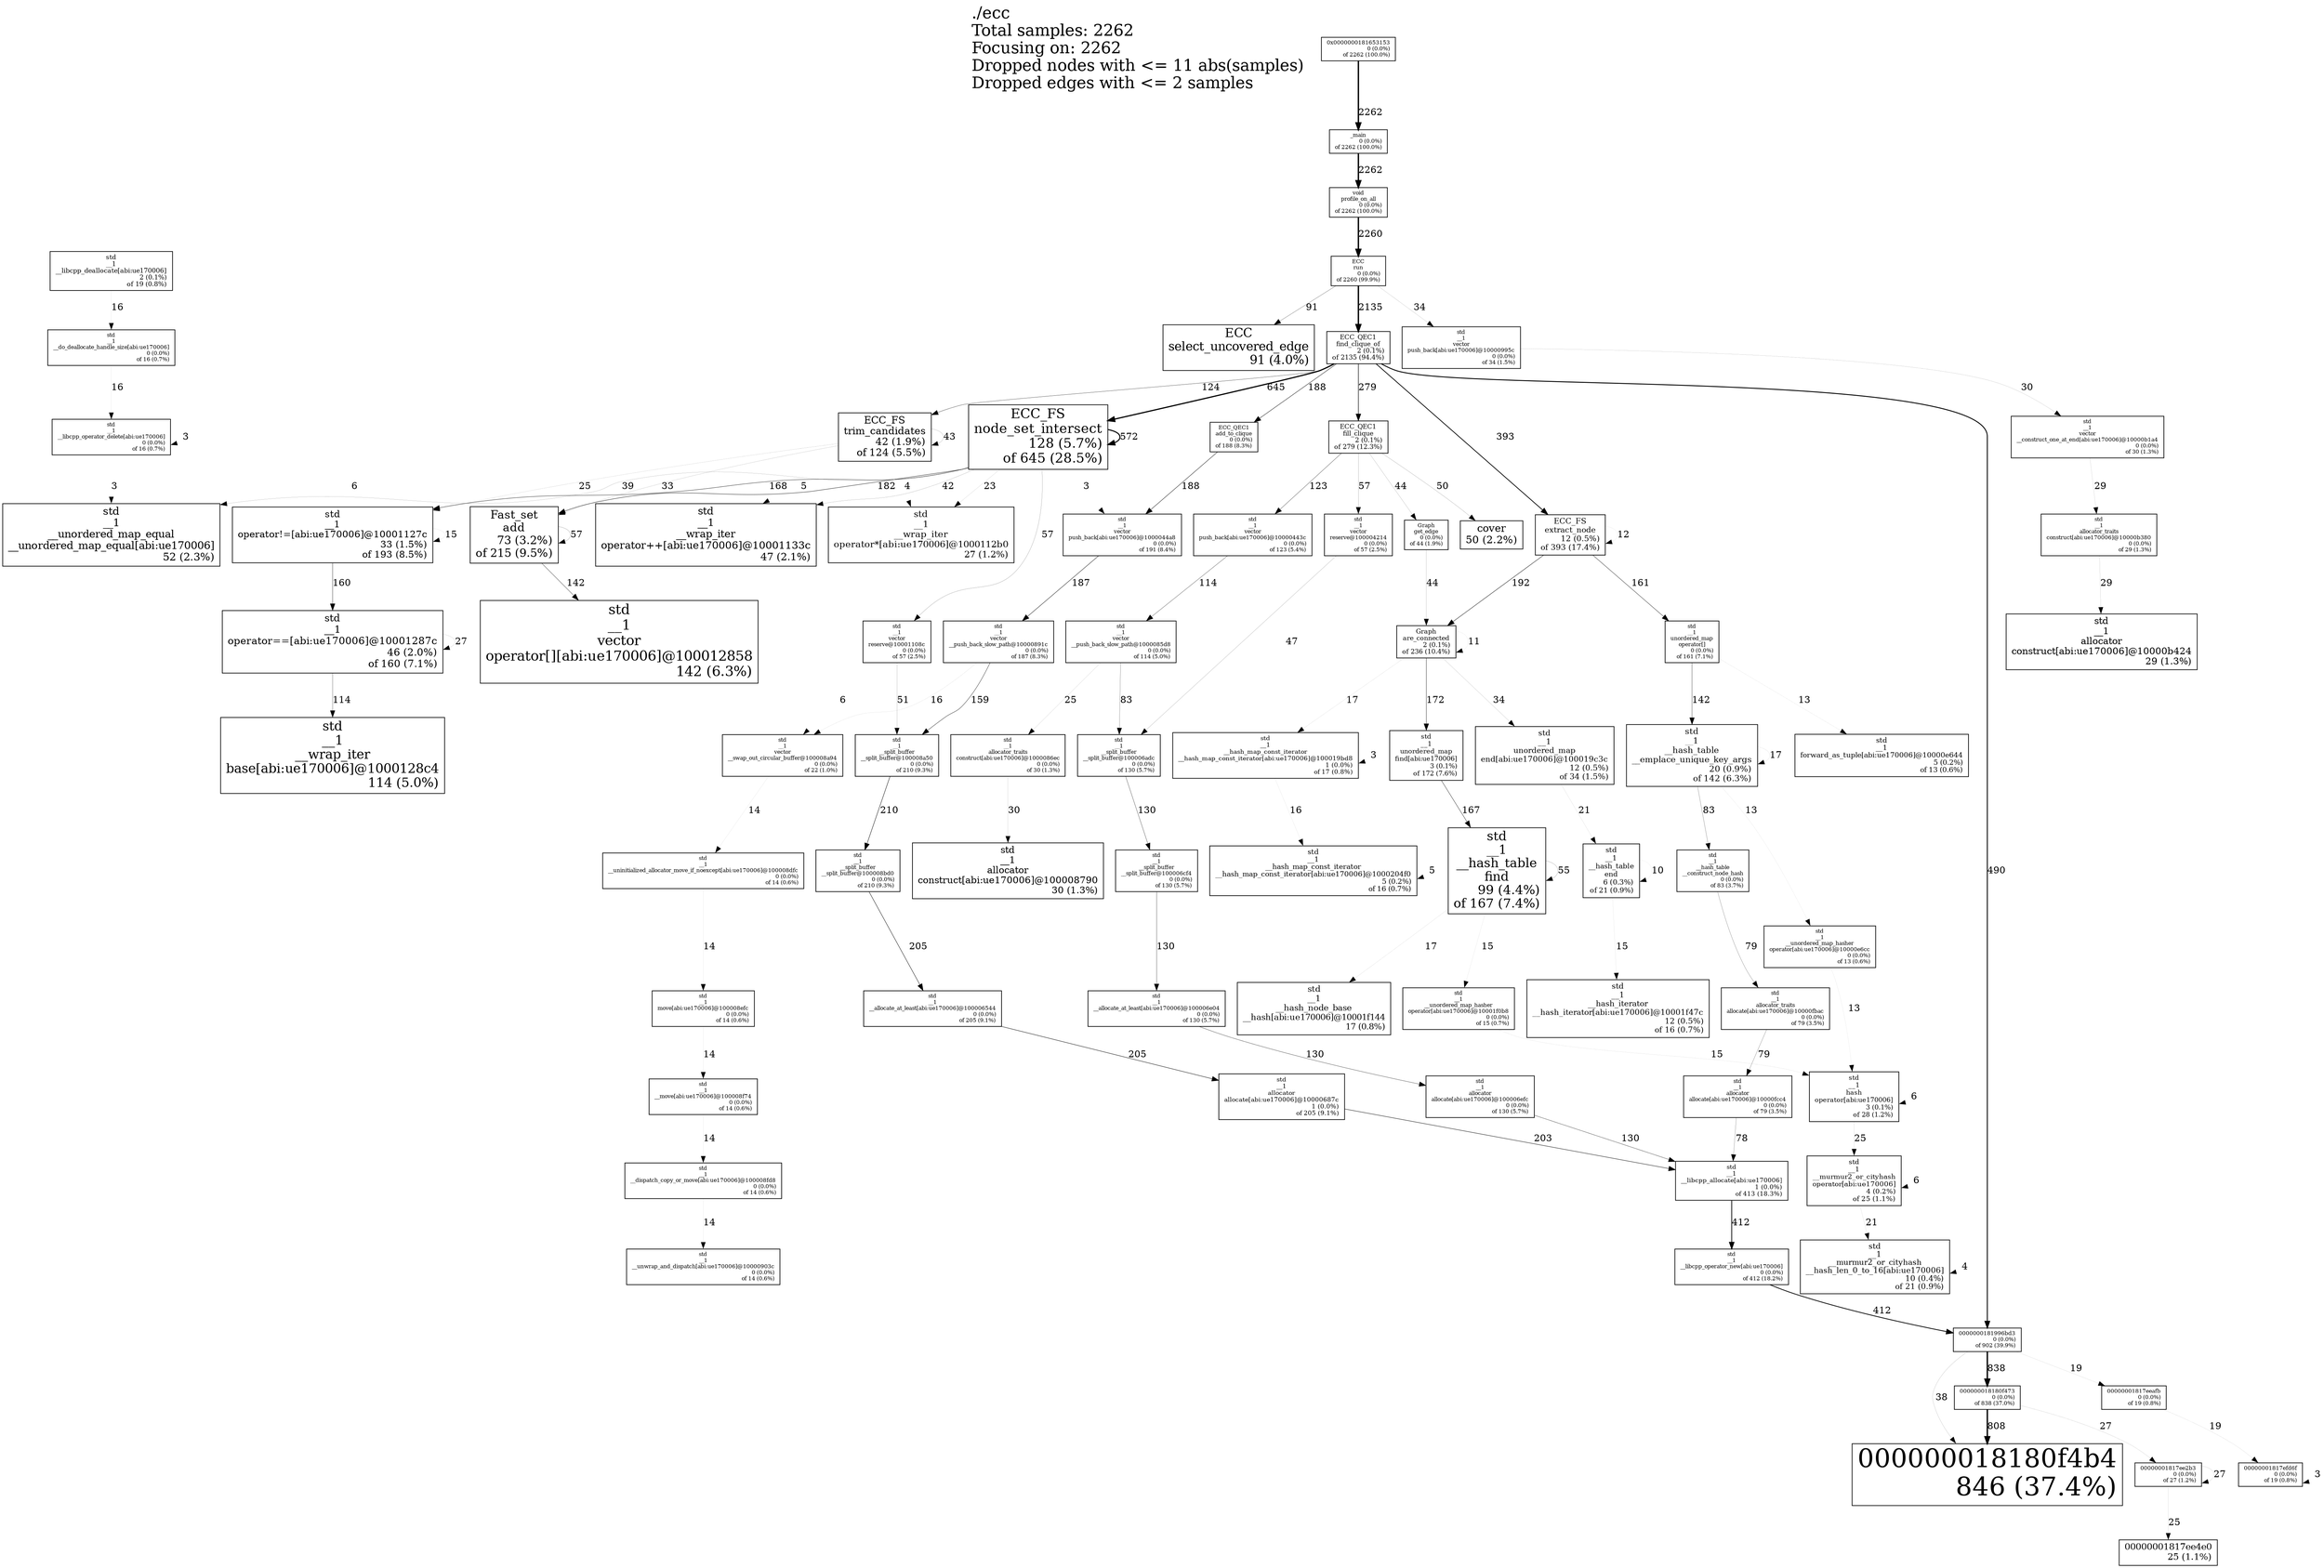 digraph "./ecc; 2262 samples" {
node [width=0.375,height=0.25];
Legend [shape=box,fontsize=24,shape=plaintext,label="./ecc\lTotal samples: 2262\lFocusing on: 2262\lDropped nodes with <= 11 abs(samples)\lDropped edges with <= 2 samples\l"];
N1 [label="0x0000000181653153\n0 (0.0%)\rof 2262 (100.0%)\r",shape=box,fontsize=8.0];
N2 [label="_main\n0 (0.0%)\rof 2262 (100.0%)\r",shape=box,fontsize=8.0];
N3 [label="void\nprofile_on_all\n0 (0.0%)\rof 2262 (100.0%)\r",shape=box,fontsize=8.0];
N4 [label="ECC\nrun\n0 (0.0%)\rof 2260 (99.9%)\r",shape=box,fontsize=8.0];
N5 [label="ECC_QEC1\nfind_clique_of\n2 (0.1%)\rof 2135 (94.4%)\r",shape=box,fontsize=9.5];
N6 [label="0000000181996bd3\n0 (0.0%)\rof 902 (39.9%)\r",shape=box,fontsize=8.0];
N7 [label="000000018180f4b4\n846 (37.4%)\r",shape=box,fontsize=38.6];
N8 [label="000000018180f473\n0 (0.0%)\rof 838 (37.0%)\r",shape=box,fontsize=8.0];
N9 [label="ECC_FS\nnode_set_intersect\n128 (5.7%)\rof 645 (28.5%)\r",shape=box,fontsize=19.9];
N10 [label="std\n__1\n__libcpp_allocate[abi:ue170006]\n1 (0.0%)\rof 413 (18.3%)\r",shape=box,fontsize=9.1];
N11 [label="std\n__1\n__libcpp_operator_new[abi:ue170006]\n0 (0.0%)\rof 412 (18.2%)\r",shape=box,fontsize=8.0];
N12 [label="ECC_FS\nextract_node\n12 (0.5%)\rof 393 (17.4%)\r",shape=box,fontsize=11.6];
N13 [label="ECC_QEC1\nfill_clique\n2 (0.1%)\rof 279 (12.3%)\r",shape=box,fontsize=9.5];
N14 [label="Graph\nare_connected\n2 (0.1%)\rof 236 (10.4%)\r",shape=box,fontsize=9.5];
N15 [label="Fast_set\nadd\n73 (3.2%)\rof 215 (9.5%)\r",shape=box,fontsize=17.0];
N16 [label="std\n__1\n__split_buffer\n__split_buffer@100008a50\n0 (0.0%)\rof 210 (9.3%)\r",shape=box,fontsize=8.0];
N17 [label="std\n__1\n__split_buffer\n__split_buffer@100008bd0\n0 (0.0%)\rof 210 (9.3%)\r",shape=box,fontsize=8.0];
N18 [label="std\n__1\n__allocate_at_least[abi:ue170006]@100006544\n0 (0.0%)\rof 205 (9.1%)\r",shape=box,fontsize=8.0];
N19 [label="std\n__1\nallocator\nallocate[abi:ue170006]@10000687c\n1 (0.0%)\rof 205 (9.1%)\r",shape=box,fontsize=9.1];
N20 [label="std\n__1\noperator!=[abi:ue170006]@10001127c\n33 (1.5%)\rof 193 (8.5%)\r",shape=box,fontsize=14.0];
N21 [label="std\n__1\nvector\npush_back[abi:ue170006]@1000044a8\n0 (0.0%)\rof 191 (8.4%)\r",shape=box,fontsize=8.0];
N22 [label="ECC_QEC1\nadd_to_clique\n0 (0.0%)\rof 188 (8.3%)\r",shape=box,fontsize=8.0];
N23 [label="std\n__1\nvector\n__push_back_slow_path@10000891c\n0 (0.0%)\rof 187 (8.3%)\r",shape=box,fontsize=8.0];
N24 [label="std\n__1\nunordered_map\nfind[abi:ue170006]\n3 (0.1%)\rof 172 (7.6%)\r",shape=box,fontsize=9.8];
N25 [label="std\n__1\n__hash_table\nfind\n99 (4.4%)\rof 167 (7.4%)\r",shape=box,fontsize=18.5];
N26 [label="std\n__1\nunordered_map\noperator[]\n0 (0.0%)\rof 161 (7.1%)\r",shape=box,fontsize=8.0];
N27 [label="std\n__1\noperator==[abi:ue170006]@10001287c\n46 (2.0%)\rof 160 (7.1%)\r",shape=box,fontsize=15.1];
N28 [label="std\n__1\n__hash_table\n__emplace_unique_key_args\n20 (0.9%)\rof 142 (6.3%)\r",shape=box,fontsize=12.7];
N29 [label="std\n__1\nvector\noperator[][abi:ue170006]@100012858\n142 (6.3%)\r",shape=box,fontsize=20.5];
N30 [label="std\n__1\n__allocate_at_least[abi:ue170006]@100006e04\n0 (0.0%)\rof 130 (5.7%)\r",shape=box,fontsize=8.0];
N31 [label="std\n__1\n__split_buffer\n__split_buffer@100006adc\n0 (0.0%)\rof 130 (5.7%)\r",shape=box,fontsize=8.0];
N32 [label="std\n__1\n__split_buffer\n__split_buffer@100006cf4\n0 (0.0%)\rof 130 (5.7%)\r",shape=box,fontsize=8.0];
N33 [label="std\n__1\nallocator\nallocate[abi:ue170006]@100006efc\n0 (0.0%)\rof 130 (5.7%)\r",shape=box,fontsize=8.0];
N34 [label="ECC_FS\ntrim_candidates\n42 (1.9%)\rof 124 (5.5%)\r",shape=box,fontsize=14.8];
N35 [label="std\n__1\nvector\npush_back[abi:ue170006]@10000443c\n0 (0.0%)\rof 123 (5.4%)\r",shape=box,fontsize=8.0];
N36 [label="std\n__1\n__wrap_iter\nbase[abi:ue170006]@1000128c4\n114 (5.0%)\r",shape=box,fontsize=19.2];
N37 [label="std\n__1\nvector\n__push_back_slow_path@1000085d8\n0 (0.0%)\rof 114 (5.0%)\r",shape=box,fontsize=8.0];
N38 [label="ECC\nselect_uncovered_edge\n91 (4.0%)\r",shape=box,fontsize=18.0];
N39 [label="std\n__1\n__hash_table\n__construct_node_hash\n0 (0.0%)\rof 83 (3.7%)\r",shape=box,fontsize=8.0];
N40 [label="std\n__1\nallocator\nallocate[abi:ue170006]@10000fcc4\n0 (0.0%)\rof 79 (3.5%)\r",shape=box,fontsize=8.0];
N41 [label="std\n__1\nallocator_traits\nallocate[abi:ue170006]@10000fbac\n0 (0.0%)\rof 79 (3.5%)\r",shape=box,fontsize=8.0];
N42 [label="std\n__1\nvector\nreserve@100004214\n0 (0.0%)\rof 57 (2.5%)\r",shape=box,fontsize=8.0];
N43 [label="std\n__1\nvector\nreserve@10001108c\n0 (0.0%)\rof 57 (2.5%)\r",shape=box,fontsize=8.0];
N44 [label="std\n__1\n__unordered_map_equal\n__unordered_map_equal[abi:ue170006]\n52 (2.3%)\r",shape=box,fontsize=15.6];
N45 [label="cover\n50 (2.2%)\r",shape=box,fontsize=15.4];
N46 [label="std\n__1\n__wrap_iter\noperator++[abi:ue170006]@10001133c\n47 (2.1%)\r",shape=box,fontsize=15.2];
N47 [label="Graph\nget_edge\n0 (0.0%)\rof 44 (1.9%)\r",shape=box,fontsize=8.0];
N48 [label="std\n__1\nunordered_map\nend[abi:ue170006]@100019c3c\n12 (0.5%)\rof 34 (1.5%)\r",shape=box,fontsize=11.6];
N49 [label="std\n__1\nvector\npush_back[abi:ue170006]@10000995c\n0 (0.0%)\rof 34 (1.5%)\r",shape=box,fontsize=8.0];
N50 [label="std\n__1\nallocator\nconstruct[abi:ue170006]@100008790\n30 (1.3%)\r",shape=box,fontsize=13.8];
N51 [label="std\n__1\nallocator_traits\nconstruct[abi:ue170006]@1000086ec\n0 (0.0%)\rof 30 (1.3%)\r",shape=box,fontsize=8.0];
N52 [label="std\n__1\nvector\n__construct_one_at_end[abi:ue170006]@10000b1a4\n0 (0.0%)\rof 30 (1.3%)\r",shape=box,fontsize=8.0];
N53 [label="std\n__1\nallocator\nconstruct[abi:ue170006]@10000b424\n29 (1.3%)\r",shape=box,fontsize=13.7];
N54 [label="std\n__1\nallocator_traits\nconstruct[abi:ue170006]@10000b380\n0 (0.0%)\rof 29 (1.3%)\r",shape=box,fontsize=8.0];
N55 [label="std\n__1\nhash\noperator[abi:ue170006]\n3 (0.1%)\rof 28 (1.2%)\r",shape=box,fontsize=9.8];
N56 [label="00000001817ee2b3\n0 (0.0%)\rof 27 (1.2%)\r",shape=box,fontsize=8.0];
N57 [label="std\n__1\n__wrap_iter\noperator*[abi:ue170006]@1000112b0\n27 (1.2%)\r",shape=box,fontsize=13.5];
N58 [label="00000001817ee4e0\n25 (1.1%)\r",shape=box,fontsize=13.3];
N59 [label="std\n__1\n__murmur2_or_cityhash\noperator[abi:ue170006]\n4 (0.2%)\rof 25 (1.1%)\r",shape=box,fontsize=10.1];
N60 [label="std\n__1\nvector\n__swap_out_circular_buffer@100008a94\n0 (0.0%)\rof 22 (1.0%)\r",shape=box,fontsize=8.0];
N61 [label="std\n__1\n__hash_table\nend\n6 (0.3%)\rof 21 (0.9%)\r",shape=box,fontsize=10.6];
N62 [label="std\n__1\n__murmur2_or_cityhash\n__hash_len_0_to_16[abi:ue170006]\n10 (0.4%)\rof 21 (0.9%)\r",shape=box,fontsize=11.3];
N63 [label="00000001817eeafb\n0 (0.0%)\rof 19 (0.8%)\r",shape=box,fontsize=8.0];
N64 [label="00000001817efd6f\n0 (0.0%)\rof 19 (0.8%)\r",shape=box,fontsize=8.0];
N65 [label="std\n__1\n__libcpp_deallocate[abi:ue170006]\n2 (0.1%)\rof 19 (0.8%)\r",shape=box,fontsize=9.5];
N66 [label="std\n__1\n__hash_map_const_iterator\n__hash_map_const_iterator[abi:ue170006]@100019bd8\n1 (0.0%)\rof 17 (0.8%)\r",shape=box,fontsize=9.1];
N67 [label="std\n__1\n__hash_node_base\n__hash[abi:ue170006]@10001f144\n17 (0.8%)\r",shape=box,fontsize=12.3];
N68 [label="std\n__1\n__do_deallocate_handle_size[abi:ue170006]\n0 (0.0%)\rof 16 (0.7%)\r",shape=box,fontsize=8.0];
N69 [label="std\n__1\n__hash_iterator\n__hash_iterator[abi:ue170006]@10001f47c\n12 (0.5%)\rof 16 (0.7%)\r",shape=box,fontsize=11.6];
N70 [label="std\n__1\n__hash_map_const_iterator\n__hash_map_const_iterator[abi:ue170006]@1000204f0\n5 (0.2%)\rof 16 (0.7%)\r",shape=box,fontsize=10.4];
N71 [label="std\n__1\n__libcpp_operator_delete[abi:ue170006]\n0 (0.0%)\rof 16 (0.7%)\r",shape=box,fontsize=8.0];
N72 [label="std\n__1\n__unordered_map_hasher\noperator[abi:ue170006]@10001f0b8\n0 (0.0%)\rof 15 (0.7%)\r",shape=box,fontsize=8.0];
N73 [label="std\n__1\n__dispatch_copy_or_move[abi:ue170006]@100008fd8\n0 (0.0%)\rof 14 (0.6%)\r",shape=box,fontsize=8.0];
N74 [label="std\n__1\n__move[abi:ue170006]@100008f74\n0 (0.0%)\rof 14 (0.6%)\r",shape=box,fontsize=8.0];
N75 [label="std\n__1\n__uninitialized_allocator_move_if_noexcept[abi:ue170006]@100008dfc\n0 (0.0%)\rof 14 (0.6%)\r",shape=box,fontsize=8.0];
N76 [label="std\n__1\n__unwrap_and_dispatch[abi:ue170006]@10000903c\n0 (0.0%)\rof 14 (0.6%)\r",shape=box,fontsize=8.0];
N77 [label="std\n__1\nmove[abi:ue170006]@100008efc\n0 (0.0%)\rof 14 (0.6%)\r",shape=box,fontsize=8.0];
N78 [label="std\n__1\n__unordered_map_hasher\noperator[abi:ue170006]@10000e6cc\n0 (0.0%)\rof 13 (0.6%)\r",shape=box,fontsize=8.0];
N79 [label="std\n__1\nforward_as_tuple[abi:ue170006]@10000e644\n5 (0.2%)\rof 13 (0.6%)\r",shape=box,fontsize=10.4];
N1 -> N2 [label=2262, weight=222, style="setlinewidth(2.000000)"];
N2 -> N3 [label=2262, weight=222, style="setlinewidth(2.000000)"];
N3 -> N4 [label=2260, weight=222, style="setlinewidth(2.000000)"];
N4 -> N5 [label=2135, weight=214, style="setlinewidth(2.000000)"];
N6 -> N8 [label=838, weight=111, style="setlinewidth(2.000000)"];
N8 -> N7 [label=808, weight=108, style="setlinewidth(2.000000)"];
N5 -> N9 [label=645, weight=92, style="setlinewidth(1.710875)"];
N9 -> N9 [label=572, weight=85, style="setlinewidth(1.517241)"];
N5 -> N6 [label=490, weight=76, style="setlinewidth(1.299735)"];
N11 -> N6 [label=412, weight=67, style="setlinewidth(1.092838)"];
N10 -> N11 [label=412, weight=67, style="setlinewidth(1.092838)"];
N5 -> N12 [label=393, weight=65, style="setlinewidth(1.042440)"];
N5 -> N13 [label=279, weight=51, style="setlinewidth(0.740053)"];
N16 -> N17 [label=210, weight=42, style="setlinewidth(0.557029)"];
N18 -> N19 [label=205, weight=41, style="setlinewidth(0.543767)"];
N17 -> N18 [label=205, weight=41, style="setlinewidth(0.543767)"];
N19 -> N10 [label=203, weight=41, style="setlinewidth(0.538462)"];
N12 -> N14 [label=192, weight=39, style="setlinewidth(0.509284)"];
N22 -> N21 [label=188, weight=39, style="setlinewidth(0.498674)"];
N5 -> N22 [label=188, weight=39, style="setlinewidth(0.498674)"];
N21 -> N23 [label=187, weight=38, style="setlinewidth(0.496021)"];
N9 -> N15 [label=182, weight=38, style="setlinewidth(0.482759)"];
N14 -> N24 [label=172, weight=36, style="setlinewidth(0.456233)"];
N9 -> N20 [label=168, weight=36, style="setlinewidth(0.445623)"];
N24 -> N25 [label=167, weight=35, style="setlinewidth(0.442971)"];
N12 -> N26 [label=161, weight=35, style="setlinewidth(0.427056)"];
N20 -> N27 [label=160, weight=34, style="setlinewidth(0.424403)"];
N23 -> N16 [label=159, weight=34, style="setlinewidth(0.421751)"];
N15 -> N29 [label=142, weight=32, style="setlinewidth(0.376658)"];
N26 -> N28 [label=142, weight=32, style="setlinewidth(0.376658)"];
N33 -> N10 [label=130, weight=30, style="setlinewidth(0.344828)"];
N30 -> N33 [label=130, weight=30, style="setlinewidth(0.344828)"];
N32 -> N30 [label=130, weight=30, style="setlinewidth(0.344828)"];
N31 -> N32 [label=130, weight=30, style="setlinewidth(0.344828)"];
N5 -> N34 [label=124, weight=29, style="setlinewidth(0.328912)"];
N13 -> N35 [label=123, weight=29, style="setlinewidth(0.326260)"];
N27 -> N36 [label=114, weight=27, style="setlinewidth(0.302387)"];
N35 -> N37 [label=114, weight=27, style="setlinewidth(0.302387)"];
N4 -> N38 [label=91, weight=23, style="setlinewidth(0.241379)"];
N28 -> N39 [label=83, weight=22, style="setlinewidth(0.220159)"];
N37 -> N31 [label=83, weight=22, style="setlinewidth(0.220159)"];
N41 -> N40 [label=79, weight=21, style="setlinewidth(0.209549)"];
N39 -> N41 [label=79, weight=21, style="setlinewidth(0.209549)"];
N40 -> N10 [label=78, weight=21, style="setlinewidth(0.206897)"];
N15 -> N15 [label=57, weight=16, style="setlinewidth(0.151194)"];
N13 -> N42 [label=57, weight=16, style="setlinewidth(0.151194)"];
N9 -> N43 [label=57, weight=16, style="setlinewidth(0.151194)"];
N25 -> N25 [label=55, weight=16, style="setlinewidth(0.145889)"];
N43 -> N16 [label=51, weight=15, style="setlinewidth(0.135279)"];
N13 -> N45 [label=50, weight=15, style="setlinewidth(0.132626)"];
N42 -> N31 [label=47, weight=14, style="setlinewidth(0.124668)"];
N13 -> N47 [label=44, weight=14, style="setlinewidth(0.116711)"];
N47 -> N14 [label=44, weight=14, style="setlinewidth(0.116711)"];
N34 -> N34 [label=43, weight=13, style="setlinewidth(0.114058)"];
N9 -> N46 [label=42, weight=13, style="setlinewidth(0.111406)"];
N9 -> N44 [label=39, weight=12, style="setlinewidth(0.103448)"];
N6 -> N7 [label=38, weight=12, style="setlinewidth(0.100796)"];
N4 -> N49 [label=34, weight=11, style="setlinewidth(0.090186)"];
N14 -> N48 [label=34, weight=11, style="setlinewidth(0.090186)"];
N34 -> N15 [label=33, weight=11, style="setlinewidth(0.087533)"];
N51 -> N50 [label=30, weight=10, style="setlinewidth(0.079576)"];
N49 -> N52 [label=30, weight=10, style="setlinewidth(0.079576)"];
N52 -> N54 [label=29, weight=10, style="setlinewidth(0.076923)"];
N54 -> N53 [label=29, weight=10, style="setlinewidth(0.076923)"];
N56 -> N56 [label=27, weight=10, style="setlinewidth(0.071618)"];
N27 -> N27 [label=27, weight=10, style="setlinewidth(0.071618)"];
N8 -> N56 [label=27, weight=10, style="setlinewidth(0.071618)"];
N56 -> N58 [label=25, weight=9, style="setlinewidth(0.066313)"];
N37 -> N51 [label=25, weight=9, style="setlinewidth(0.066313)"];
N34 -> N20 [label=25, weight=9, style="setlinewidth(0.066313)"];
N55 -> N59 [label=25, weight=9, style="setlinewidth(0.066313)"];
N9 -> N57 [label=23, weight=8, style="setlinewidth(0.061008)"];
N48 -> N61 [label=21, weight=8, style="setlinewidth(0.055703)"];
N59 -> N62 [label=21, weight=8, style="setlinewidth(0.055703)"];
N63 -> N64 [label=19, weight=7, style="setlinewidth(0.050398)"];
N6 -> N63 [label=19, weight=7, style="setlinewidth(0.050398)"];
N28 -> N28 [label=17, weight=7, style="setlinewidth(0.045093)"];
N25 -> N67 [label=17, weight=7, style="setlinewidth(0.045093)"];
N14 -> N66 [label=17, weight=7, style="setlinewidth(0.045093)"];
N23 -> N60 [label=16, weight=6, style="setlinewidth(0.042440)"];
N68 -> N71 [label=16, weight=6, style="setlinewidth(0.042440)"];
N66 -> N70 [label=16, weight=6, style="setlinewidth(0.042440)"];
N65 -> N68 [label=16, weight=6, style="setlinewidth(0.042440)"];
N25 -> N72 [label=15, weight=6, style="setlinewidth(0.039788)"];
N61 -> N69 [label=15, weight=6, style="setlinewidth(0.039788)"];
N20 -> N20 [label=15, weight=6, style="setlinewidth(0.039788)"];
N72 -> N55 [label=15, weight=6, style="setlinewidth(0.039788)"];
N73 -> N76 [label=14, weight=6, style="setlinewidth(0.037135)"];
N60 -> N75 [label=14, weight=6, style="setlinewidth(0.037135)"];
N75 -> N77 [label=14, weight=6, style="setlinewidth(0.037135)"];
N74 -> N73 [label=14, weight=6, style="setlinewidth(0.037135)"];
N77 -> N74 [label=14, weight=6, style="setlinewidth(0.037135)"];
N26 -> N79 [label=13, weight=6, style="setlinewidth(0.034483)"];
N28 -> N78 [label=13, weight=6, style="setlinewidth(0.034483)"];
N78 -> N55 [label=13, weight=6, style="setlinewidth(0.034483)"];
N12 -> N12 [label=12, weight=5, style="setlinewidth(0.031830)"];
N14 -> N14 [label=11, weight=5, style="setlinewidth(0.029178)"];
N61 -> N61 [label=10, weight=5, style="setlinewidth(0.026525)"];
N55 -> N55 [label=6, weight=3, style="setlinewidth(0.015915)"];
N43 -> N60 [label=6, weight=3, style="setlinewidth(0.015915)"];
N59 -> N59 [label=6, weight=3, style="setlinewidth(0.015915)"];
N34 -> N44 [label=6, weight=3, style="setlinewidth(0.015915)"];
N70 -> N70 [label=5, weight=3, style="setlinewidth(0.013263)"];
N34 -> N46 [label=5, weight=3, style="setlinewidth(0.013263)"];
N34 -> N57 [label=4, weight=2, style="setlinewidth(0.010610)"];
N62 -> N62 [label=4, weight=2, style="setlinewidth(0.010610)"];
N71 -> N71 [label=3, weight=2, style="setlinewidth(0.007958)"];
N71 -> N44 [label=3, weight=2, style="setlinewidth(0.007958)"];
N66 -> N66 [label=3, weight=2, style="setlinewidth(0.007958)"];
N9 -> N21 [label=3, weight=2, style="setlinewidth(0.007958)"];
N64 -> N64 [label=3, weight=2, style="setlinewidth(0.007958)"];
}
